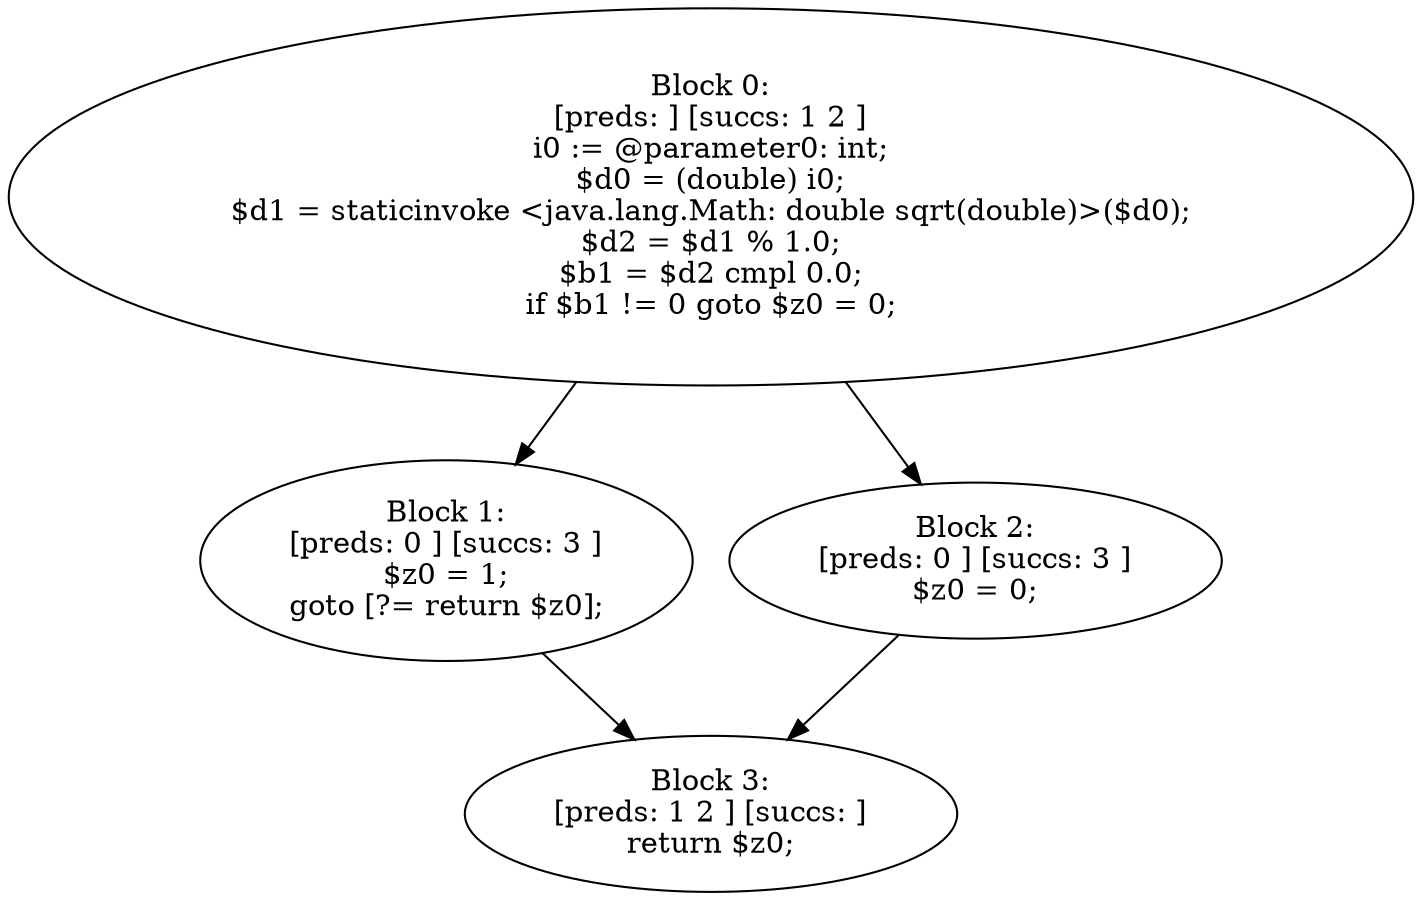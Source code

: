 digraph "unitGraph" {
    "Block 0:
[preds: ] [succs: 1 2 ]
i0 := @parameter0: int;
$d0 = (double) i0;
$d1 = staticinvoke <java.lang.Math: double sqrt(double)>($d0);
$d2 = $d1 % 1.0;
$b1 = $d2 cmpl 0.0;
if $b1 != 0 goto $z0 = 0;
"
    "Block 1:
[preds: 0 ] [succs: 3 ]
$z0 = 1;
goto [?= return $z0];
"
    "Block 2:
[preds: 0 ] [succs: 3 ]
$z0 = 0;
"
    "Block 3:
[preds: 1 2 ] [succs: ]
return $z0;
"
    "Block 0:
[preds: ] [succs: 1 2 ]
i0 := @parameter0: int;
$d0 = (double) i0;
$d1 = staticinvoke <java.lang.Math: double sqrt(double)>($d0);
$d2 = $d1 % 1.0;
$b1 = $d2 cmpl 0.0;
if $b1 != 0 goto $z0 = 0;
"->"Block 1:
[preds: 0 ] [succs: 3 ]
$z0 = 1;
goto [?= return $z0];
";
    "Block 0:
[preds: ] [succs: 1 2 ]
i0 := @parameter0: int;
$d0 = (double) i0;
$d1 = staticinvoke <java.lang.Math: double sqrt(double)>($d0);
$d2 = $d1 % 1.0;
$b1 = $d2 cmpl 0.0;
if $b1 != 0 goto $z0 = 0;
"->"Block 2:
[preds: 0 ] [succs: 3 ]
$z0 = 0;
";
    "Block 1:
[preds: 0 ] [succs: 3 ]
$z0 = 1;
goto [?= return $z0];
"->"Block 3:
[preds: 1 2 ] [succs: ]
return $z0;
";
    "Block 2:
[preds: 0 ] [succs: 3 ]
$z0 = 0;
"->"Block 3:
[preds: 1 2 ] [succs: ]
return $z0;
";
}

